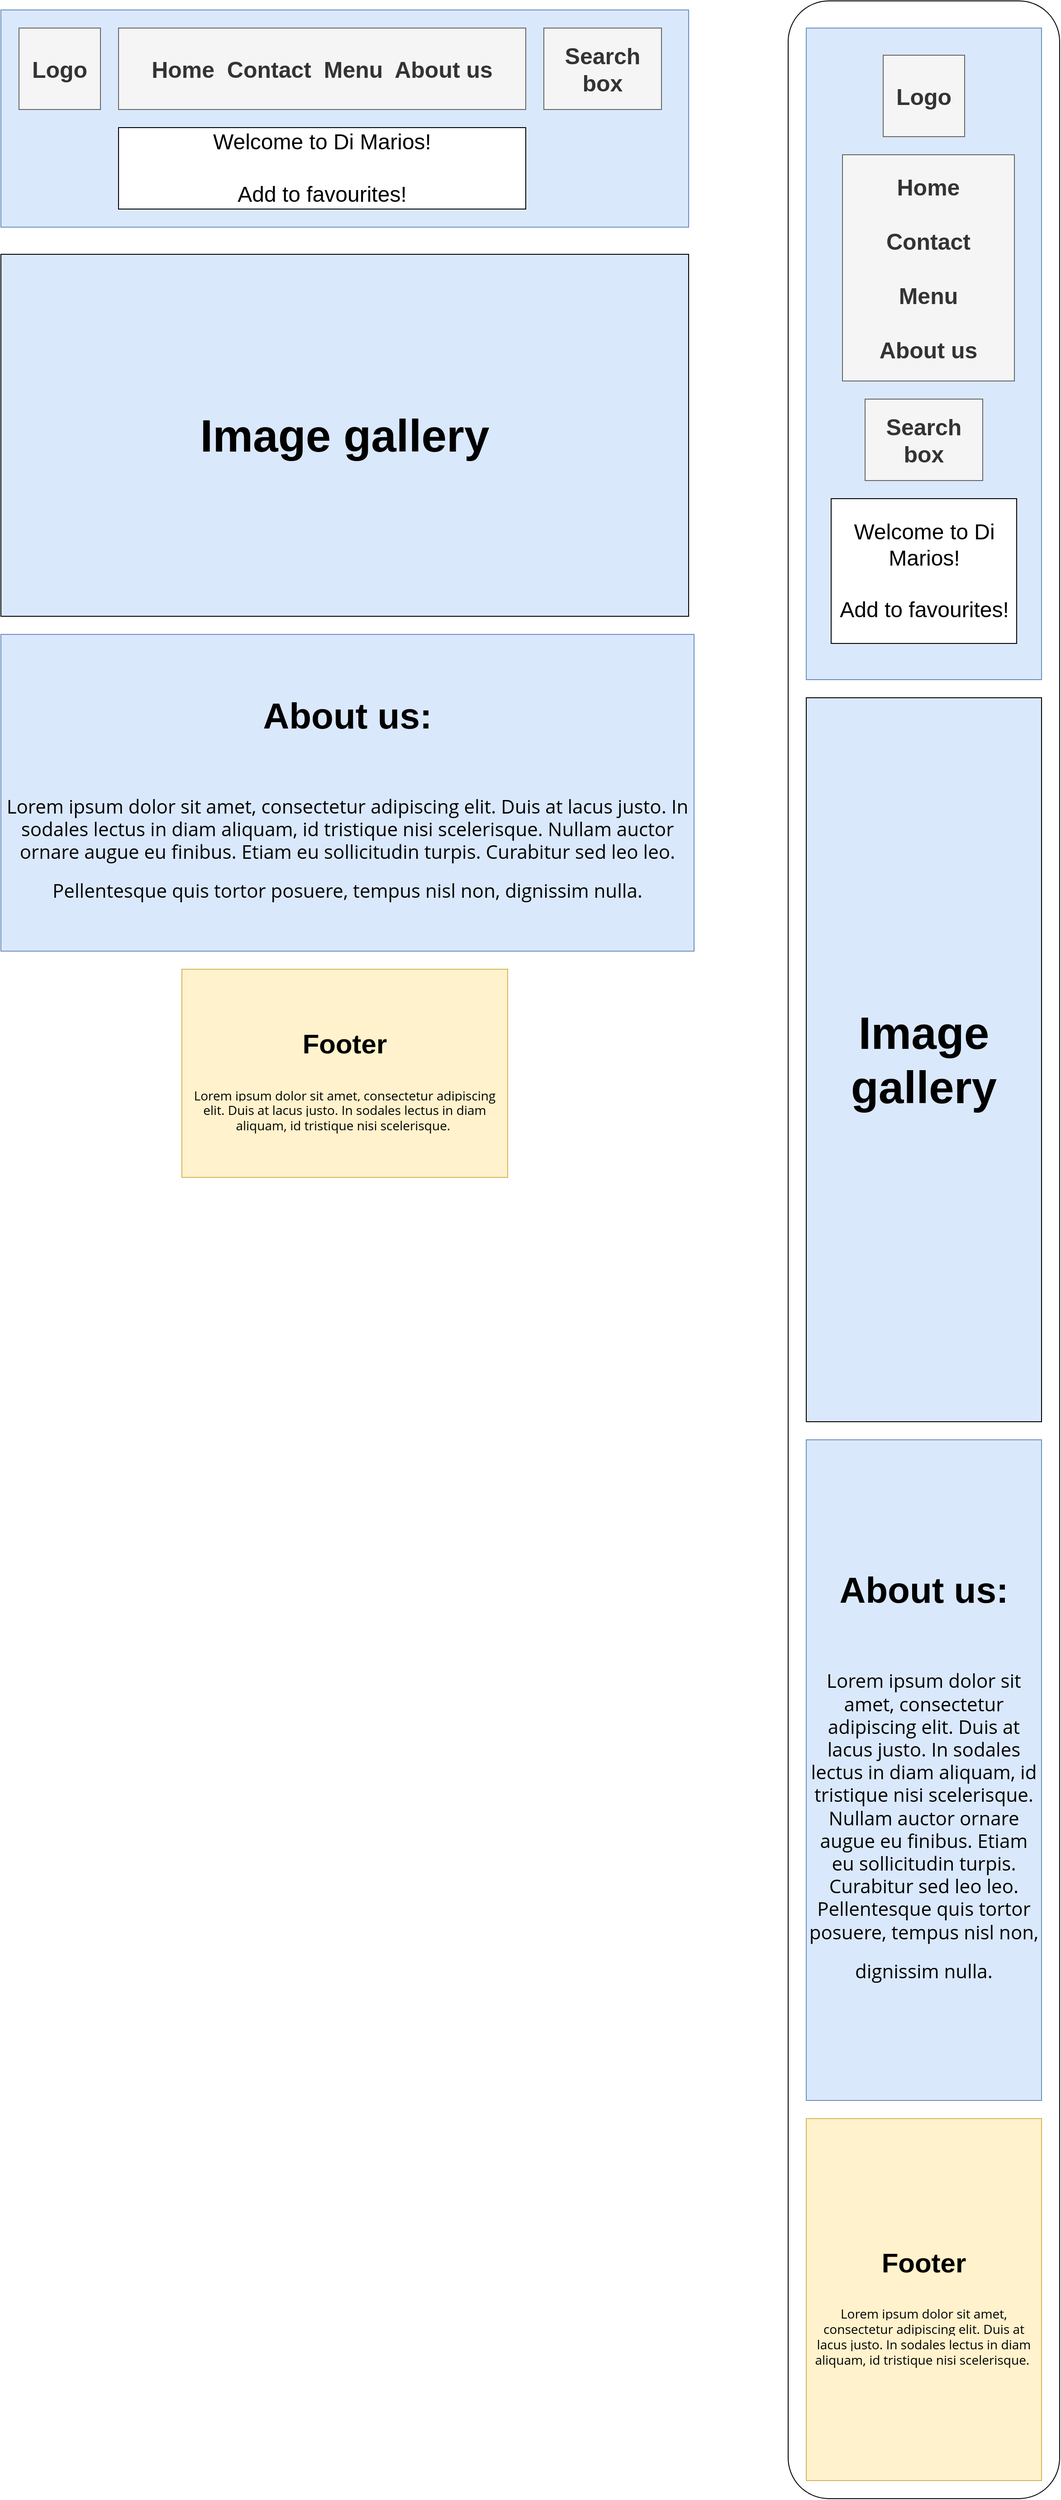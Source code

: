 <mxfile version="12.4.3" type="device" pages="1"><diagram id="USTF6LFP2DnVGy3WPLwA" name="Page-1"><mxGraphModel dx="2746" dy="972" grid="1" gridSize="10" guides="1" tooltips="1" connect="1" arrows="1" fold="1" page="1" pageScale="1" pageWidth="850" pageHeight="1100" math="0" shadow="0"><root><mxCell id="0"/><mxCell id="1" parent="0"/><mxCell id="opkxruLbVYQQzFVTmhIj-12" value="&lt;h1&gt;&lt;span style=&quot;background-color: rgb(218 , 232 , 252)&quot;&gt;&lt;font style=&quot;font-size: 40px&quot;&gt;About us:&lt;/font&gt;&lt;/span&gt;&lt;/h1&gt;&lt;div&gt;&lt;span style=&quot;background-color: rgb(218 , 232 , 252)&quot;&gt;&lt;font style=&quot;font-size: 40px&quot;&gt;&lt;br&gt;&lt;/font&gt;&lt;/span&gt;&lt;/div&gt;&lt;div&gt;&lt;span style=&quot;font-family: &amp;#34;open sans&amp;#34; , &amp;#34;arial&amp;#34; , sans-serif ; text-align: justify ; background-color: rgb(218 , 232 , 252)&quot;&gt;&lt;font style=&quot;font-size: 21px&quot;&gt;Lorem ipsum dolor sit amet, consectetur adipiscing elit. Duis at lacus justo. In sodales lectus in diam aliquam, id tristique nisi scelerisque. Nullam auctor ornare augue eu finibus. Etiam eu sollicitudin turpis. Curabitur sed leo leo. Pellentesque quis tortor posuere, tempus nisl non, dignissim nulla.&lt;/font&gt;&lt;/span&gt;&lt;span style=&quot;background-color: rgb(218 , 232 , 252)&quot;&gt;&lt;font style=&quot;font-size: 40px&quot;&gt;&lt;br&gt;&lt;/font&gt;&lt;/span&gt;&lt;/div&gt;" style="rounded=0;whiteSpace=wrap;html=1;fillColor=#DAE8FC;spacing=2;strokeColor=#6c8ebf;" vertex="1" parent="1"><mxGeometry x="-800" y="740" width="766" height="350" as="geometry"/></mxCell><mxCell id="opkxruLbVYQQzFVTmhIj-1" value="" style="rounded=0;whiteSpace=wrap;html=1;fillColor=#dae8fc;strokeColor=#6c8ebf;" vertex="1" parent="1"><mxGeometry x="-800" y="50" width="760" height="240" as="geometry"/></mxCell><mxCell id="opkxruLbVYQQzFVTmhIj-2" value="&lt;h6&gt;&lt;font style=&quot;font-size: 25px&quot;&gt;Logo&lt;/font&gt;&lt;/h6&gt;" style="whiteSpace=wrap;html=1;aspect=fixed;fillColor=#f5f5f5;strokeColor=#666666;fontColor=#333333;" vertex="1" parent="1"><mxGeometry x="-780" y="70" width="90" height="90" as="geometry"/></mxCell><mxCell id="opkxruLbVYQQzFVTmhIj-4" value="" style="rounded=1;whiteSpace=wrap;html=1;" vertex="1" parent="1"><mxGeometry x="70" y="40" width="300" height="2760" as="geometry"/></mxCell><mxCell id="opkxruLbVYQQzFVTmhIj-5" value="&lt;font style=&quot;font-size: 25px&quot;&gt;&lt;b&gt;Home&amp;nbsp; Contact&amp;nbsp; Menu&amp;nbsp; About us&lt;/b&gt;&lt;/font&gt;" style="rounded=0;whiteSpace=wrap;html=1;fillColor=#f5f5f5;strokeColor=#666666;fontColor=#333333;" vertex="1" parent="1"><mxGeometry x="-670" y="70" width="450" height="90" as="geometry"/></mxCell><mxCell id="opkxruLbVYQQzFVTmhIj-7" value="&lt;h6&gt;&lt;font style=&quot;font-size: 25px&quot;&gt;Search box&lt;/font&gt;&lt;/h6&gt;" style="rounded=0;whiteSpace=wrap;html=1;align=center;fillColor=#f5f5f5;strokeColor=#666666;fontColor=#333333;" vertex="1" parent="1"><mxGeometry x="-200" y="70" width="130" height="90" as="geometry"/></mxCell><mxCell id="opkxruLbVYQQzFVTmhIj-11" value="&lt;font style=&quot;font-size: 24px&quot;&gt;Welcome to Di Marios!&lt;br&gt;&lt;br&gt;Add to favourites!&lt;/font&gt;" style="rounded=0;whiteSpace=wrap;html=1;" vertex="1" parent="1"><mxGeometry x="-670" y="180" width="450" height="90" as="geometry"/></mxCell><mxCell id="opkxruLbVYQQzFVTmhIj-16" value="" style="rounded=0;whiteSpace=wrap;html=1;fillColor=#dae8fc;strokeColor=#6c8ebf;" vertex="1" parent="1"><mxGeometry x="90" y="70" width="260" height="720" as="geometry"/></mxCell><mxCell id="opkxruLbVYQQzFVTmhIj-17" value="&lt;font style=&quot;font-size: 25px&quot;&gt;&lt;b&gt;Logo&lt;/b&gt;&lt;/font&gt;" style="whiteSpace=wrap;html=1;aspect=fixed;fillColor=#f5f5f5;strokeColor=#666666;fontColor=#333333;" vertex="1" parent="1"><mxGeometry x="175" y="100" width="90" height="90" as="geometry"/></mxCell><mxCell id="opkxruLbVYQQzFVTmhIj-18" value="&lt;font style=&quot;font-size: 25px&quot;&gt;&lt;b&gt;Home&lt;br&gt;&lt;br&gt;Contact&lt;br&gt;&lt;br&gt;Menu&lt;br&gt;&lt;br&gt;About us&lt;/b&gt;&lt;/font&gt;" style="rounded=0;whiteSpace=wrap;html=1;fillColor=#f5f5f5;strokeColor=#666666;fontColor=#333333;" vertex="1" parent="1"><mxGeometry x="130" y="210" width="190" height="250" as="geometry"/></mxCell><mxCell id="opkxruLbVYQQzFVTmhIj-19" value="&lt;h6&gt;&lt;font style=&quot;font-size: 25px&quot;&gt;Search box&lt;/font&gt;&lt;/h6&gt;" style="rounded=0;whiteSpace=wrap;html=1;align=center;fillColor=#f5f5f5;strokeColor=#666666;fontColor=#333333;" vertex="1" parent="1"><mxGeometry x="155" y="480" width="130" height="90" as="geometry"/></mxCell><mxCell id="opkxruLbVYQQzFVTmhIj-20" value="&lt;font style=&quot;font-size: 24px&quot;&gt;Welcome to Di Marios!&lt;br&gt;&lt;br&gt;Add to favourites!&lt;/font&gt;" style="rounded=0;whiteSpace=wrap;html=1;" vertex="1" parent="1"><mxGeometry x="117.5" y="590" width="205" height="160" as="geometry"/></mxCell><mxCell id="opkxruLbVYQQzFVTmhIj-21" value="&lt;h1&gt;&lt;font style=&quot;font-size: 30px&quot;&gt;Footer&lt;/font&gt;&lt;/h1&gt;&lt;div&gt;&lt;br&gt;&lt;/div&gt;&lt;div&gt;&lt;span style=&quot;font-family: &amp;#34;open sans&amp;#34; , &amp;#34;arial&amp;#34; , sans-serif ; font-size: 14px ; text-align: justify ; background-color: rgb(255 , 242 , 204)&quot;&gt;Lorem ipsum dolor sit amet, consectetur adipiscing elit. Duis at lacus justo. In sodales lectus in diam aliquam, id tristique nisi scelerisque.&amp;nbsp;&lt;/span&gt;&lt;br&gt;&lt;/div&gt;" style="rounded=0;whiteSpace=wrap;html=1;fillColor=#fff2cc;strokeColor=#d6b656;" vertex="1" parent="1"><mxGeometry x="-600" y="1110" width="360" height="230" as="geometry"/></mxCell><mxCell id="opkxruLbVYQQzFVTmhIj-26" value="&lt;h1&gt;&lt;font style=&quot;font-size: 30px&quot;&gt;Footer&lt;/font&gt;&lt;/h1&gt;&lt;div&gt;&lt;br&gt;&lt;/div&gt;&lt;div&gt;&lt;span style=&quot;font-family: &amp;#34;open sans&amp;#34; , &amp;#34;arial&amp;#34; , sans-serif ; font-size: 14px ; text-align: justify ; background-color: rgb(255 , 242 , 204)&quot;&gt;Lorem ipsum dolor sit amet, consectetur adipiscing elit. Duis at lacus justo. In sodales lectus in diam aliquam, id tristique nisi scelerisque.&amp;nbsp;&lt;/span&gt;&lt;br&gt;&lt;/div&gt;" style="rounded=0;whiteSpace=wrap;html=1;fillColor=#fff2cc;strokeColor=#d6b656;" vertex="1" parent="1"><mxGeometry x="90" y="2380" width="260" height="400" as="geometry"/></mxCell><mxCell id="opkxruLbVYQQzFVTmhIj-30" value="&lt;h1 style=&quot;font-size: 50px&quot;&gt;Image gallery&lt;/h1&gt;" style="rounded=0;whiteSpace=wrap;html=1;fillColor=#DAE8FC;" vertex="1" parent="1"><mxGeometry x="-800" y="320" width="760" height="400" as="geometry"/></mxCell><mxCell id="opkxruLbVYQQzFVTmhIj-31" value="&lt;h1 style=&quot;font-size: 50px&quot;&gt;Image gallery&lt;/h1&gt;" style="rounded=0;whiteSpace=wrap;html=1;fillColor=#DAE8FC;" vertex="1" parent="1"><mxGeometry x="90" y="810" width="260" height="800" as="geometry"/></mxCell><mxCell id="opkxruLbVYQQzFVTmhIj-32" value="&lt;h1&gt;&lt;span style=&quot;background-color: rgb(218 , 232 , 252)&quot;&gt;&lt;font style=&quot;font-size: 40px&quot;&gt;About us:&lt;/font&gt;&lt;/span&gt;&lt;/h1&gt;&lt;div&gt;&lt;span style=&quot;background-color: rgb(218 , 232 , 252)&quot;&gt;&lt;font style=&quot;font-size: 40px&quot;&gt;&lt;br&gt;&lt;/font&gt;&lt;/span&gt;&lt;/div&gt;&lt;div&gt;&lt;span style=&quot;font-family: &amp;#34;open sans&amp;#34; , &amp;#34;arial&amp;#34; , sans-serif ; text-align: justify ; background-color: rgb(218 , 232 , 252)&quot;&gt;&lt;font style=&quot;font-size: 21px&quot;&gt;Lorem ipsum dolor sit amet, consectetur adipiscing elit. Duis at lacus justo. In sodales lectus in diam aliquam, id tristique nisi scelerisque. Nullam auctor ornare augue eu finibus. Etiam eu sollicitudin turpis. Curabitur sed leo leo. Pellentesque quis tortor posuere, tempus nisl non, dignissim nulla.&lt;/font&gt;&lt;/span&gt;&lt;span style=&quot;background-color: rgb(218 , 232 , 252)&quot;&gt;&lt;font style=&quot;font-size: 40px&quot;&gt;&lt;br&gt;&lt;/font&gt;&lt;/span&gt;&lt;/div&gt;" style="rounded=0;whiteSpace=wrap;html=1;fillColor=#DAE8FC;spacing=2;strokeColor=#6c8ebf;" vertex="1" parent="1"><mxGeometry x="90" y="1630" width="260" height="730" as="geometry"/></mxCell></root></mxGraphModel></diagram></mxfile>